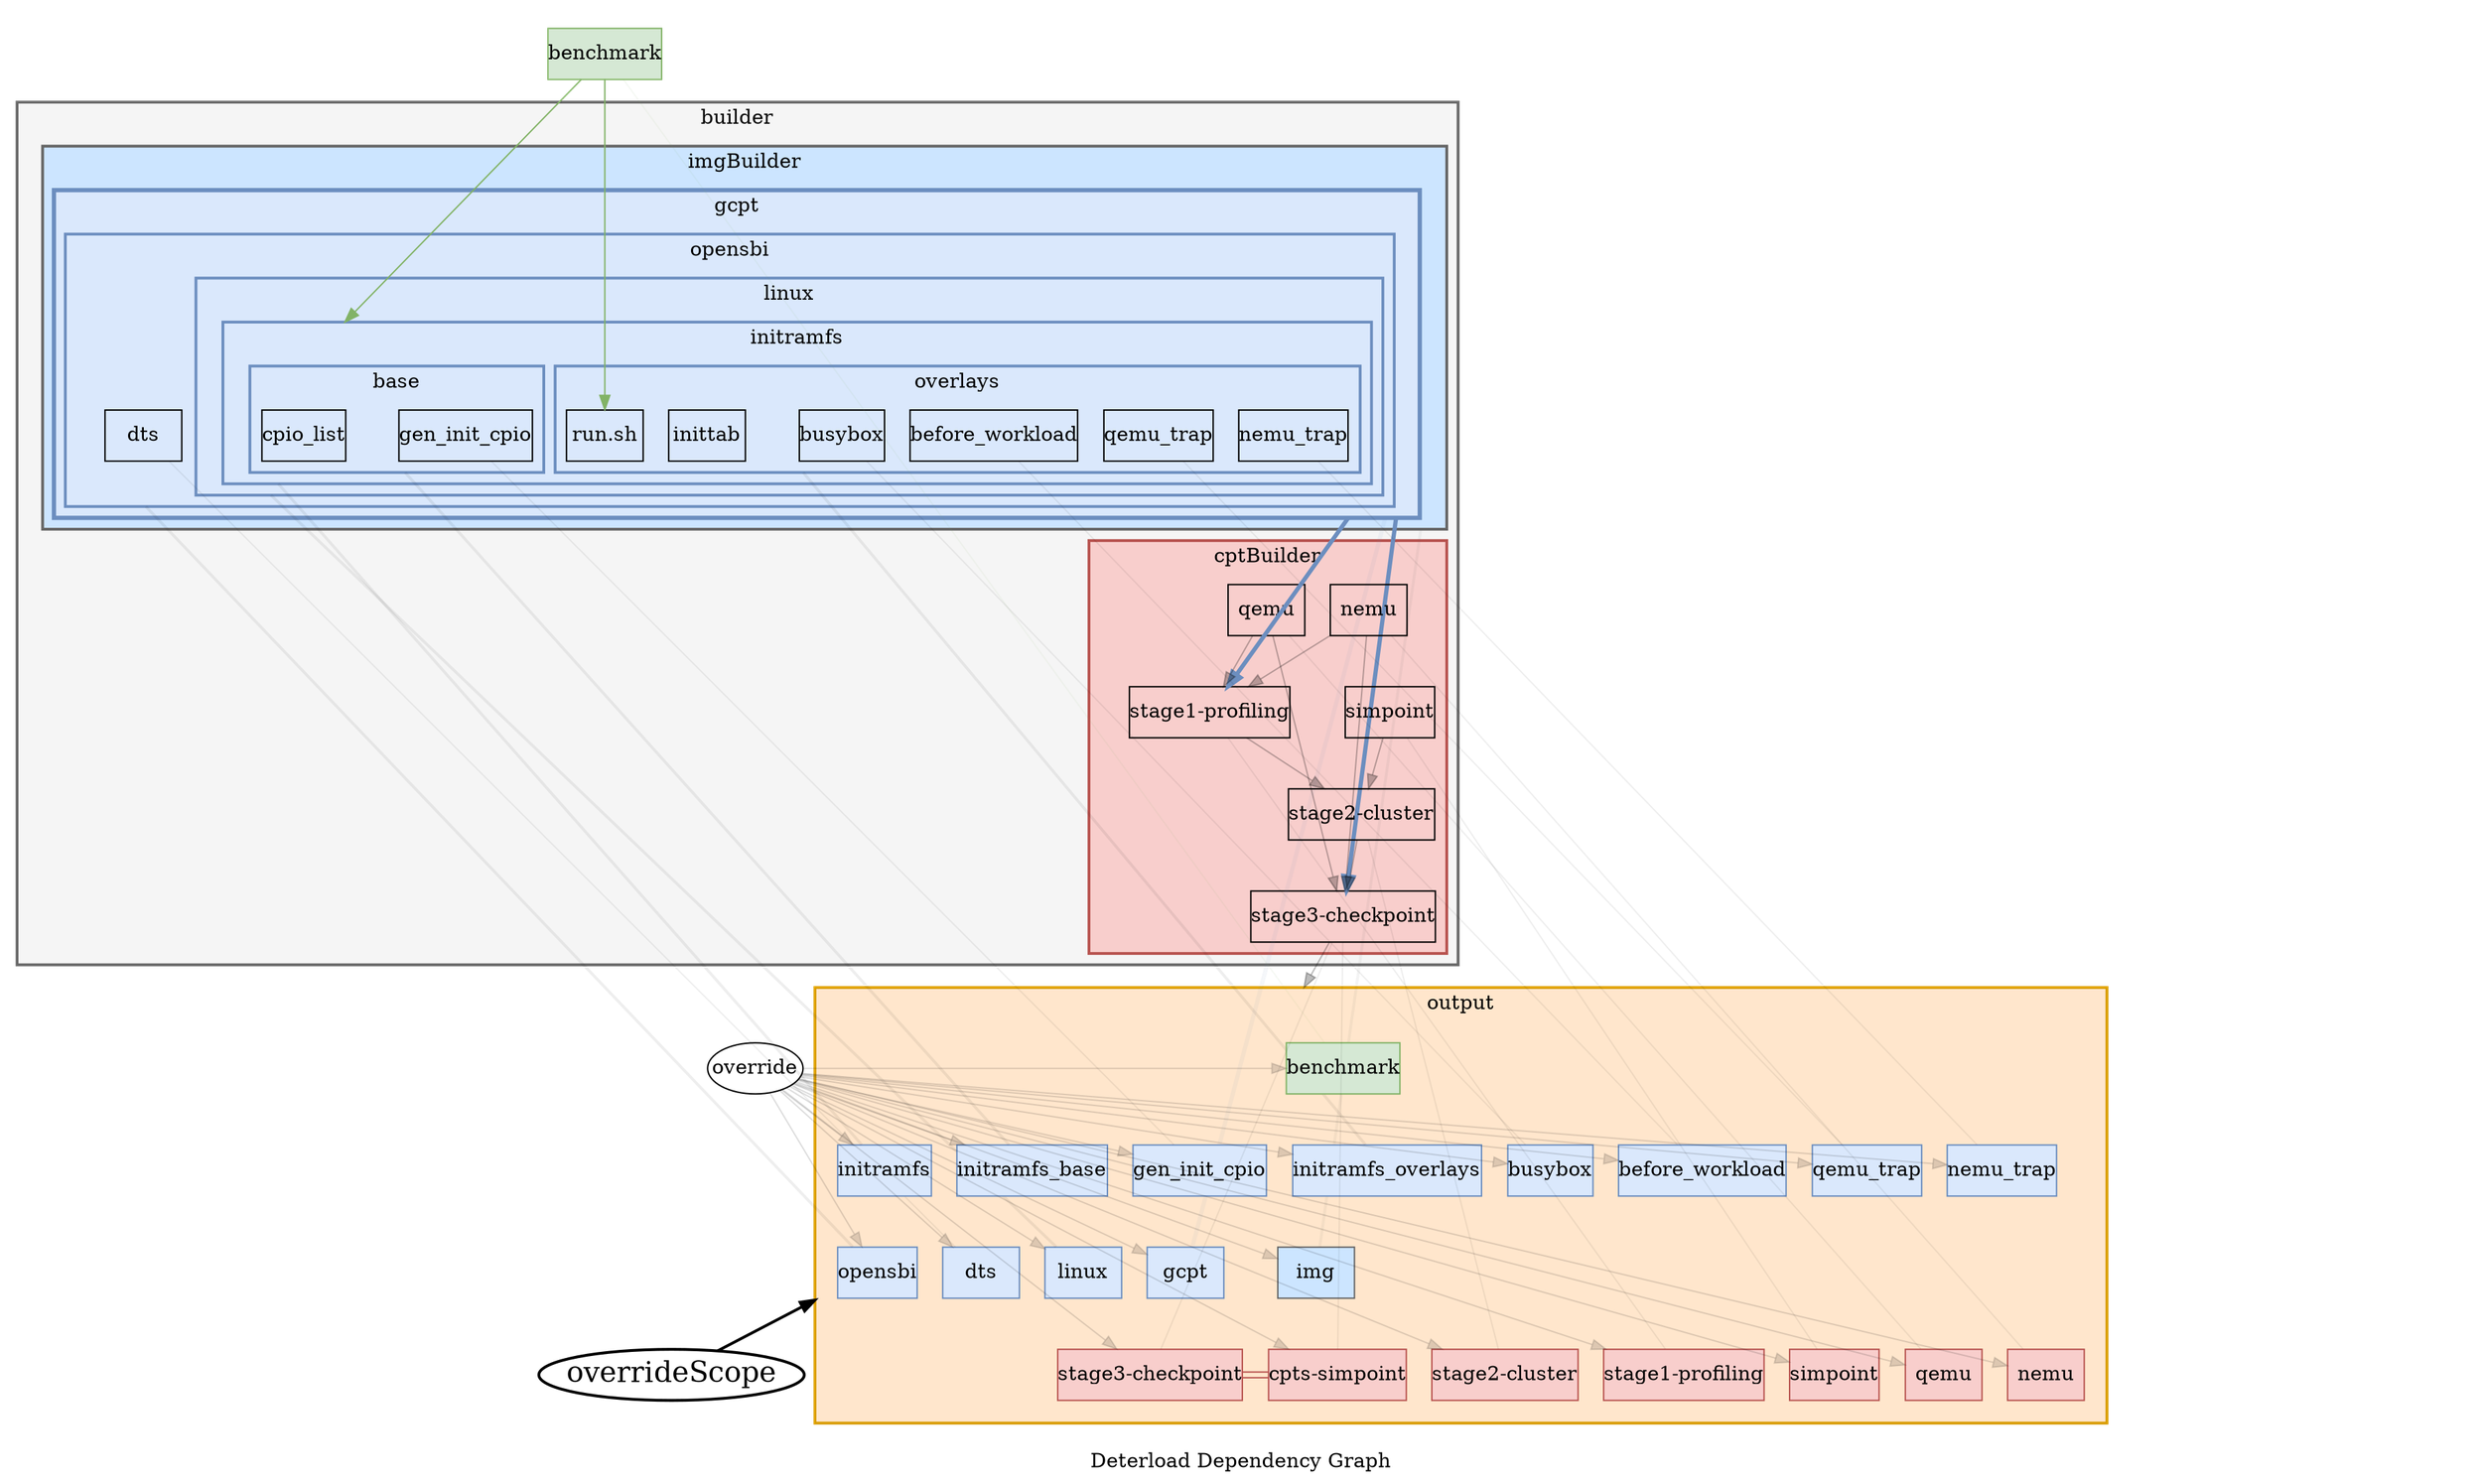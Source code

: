 digraph G {
bgcolor=transparent;
compound=True;
label="Deterload Dependency Graph";
splines=line;
node [shape=box];
edge [color="#00000044"];
node [margin=0];
subgraph cluster_builder {
bgcolor="#F5F5F5";
label=builder;
pencolor="#666666";
penwidth=2;
cluster_builder_connect_node_ [height=0, label="", margin=0, shape=none, width=0];
subgraph cluster_imgBuilder {
bgcolor="#CCE5FF";
label=imgBuilder;
pencolor="#666666";
penwidth=2;
cluster_imgBuilder_connect_node_ [height=0, label="", margin=0, shape=none, width=0];
subgraph cluster_gcpt {
bgcolor="#DAE8FC";
label=gcpt;
pencolor="#6C8EBF";
penwidth=3;
cluster_gcpt_connect_node_ [height=0, label="", margin=0, shape=none, width=0];
subgraph cluster_opensbi {
label=opensbi;
penwidth=2;
cluster_opensbi_connect_node_ [height=0, label="", margin=0, shape=none, width=0];
cluster_opensbidts [label=dts];
subgraph cluster_linux {
label=linux;
penwidth=2;
cluster_linux_connect_node_ [height=0, label="", margin=0, shape=none, width=0];
subgraph cluster_initramfs {
label=initramfs;
penwidth=2;
cluster_initramfs_connect_node_ [height=0, label="", margin=0, shape=none, width=0];
subgraph cluster_base {
label=base;
penwidth=2;
cluster_base_connect_node_ [height=0, label="", margin=0, shape=none, width=0];
cluster_basegen_init_cpio [label=gen_init_cpio];
cluster_basecpio_list [label=cpio_list];
}

subgraph cluster_overlays {
label=overlays;
penwidth=2;
cluster_overlays_connect_node_ [height=0, label="", margin=0, shape=none, width=0];
cluster_overlaysbusybox [label=busybox];
cluster_overlaysbefore_workload [label=before_workload];
cluster_overlaysqemu_trap [label=qemu_trap];
cluster_overlaysnemu_trap [label=nemu_trap];
cluster_overlaysinittab [label=inittab];
cluster_overlaysrun_sh [label="run.sh"];
}

}

}

}

}

}

subgraph cluster_cptBuilder {
bgcolor="#F8CECC";
label=cptBuilder;
pencolor="#B85450";
penwidth=2;
cluster_cptBuilder_connect_node_ [height=0, label="", margin=0, shape=none, width=0];
cluster_cptBuilderqemu [label=qemu];
cluster_cptBuildernemu [label=nemu];
"cluster_cptBuilderstage1-profiling" [label="stage1-profiling"];
cluster_cptBuildersimpoint [label=simpoint];
"cluster_cptBuilderstage2-cluster" [label="stage2-cluster"];
"cluster_cptBuilderstage3-checkpoint" [label="stage3-checkpoint"];
cluster_cptBuilderqemu -> "cluster_cptBuilderstage1-profiling";
cluster_cptBuildernemu -> "cluster_cptBuilderstage1-profiling";
cluster_cptBuildersimpoint -> "cluster_cptBuilderstage2-cluster";
"cluster_cptBuilderstage1-profiling" -> "cluster_cptBuilderstage2-cluster";
cluster_cptBuilderqemu -> "cluster_cptBuilderstage3-checkpoint";
cluster_cptBuildernemu -> "cluster_cptBuilderstage3-checkpoint";
"cluster_cptBuilderstage2-cluster" -> "cluster_cptBuilderstage3-checkpoint";
}

cluster_gcpt_connect_node_ -> "cluster_cptBuilderstage1-profiling"  [color="#6C8EBF", ltail=cluster_gcpt, penwidth=3];
cluster_gcpt_connect_node_ -> "cluster_cptBuilderstage3-checkpoint"  [color="#6C8EBF", ltail=cluster_gcpt, penwidth=3];
}

subgraph cluster_inputs {
label="";
pencolor=transparent;
penwidth=2;
cluster_inputs_connect_node_ [height=0, label="", margin=0, shape=none, width=0];
cluster_inputsbenchmark [color="#82B366", fillcolor="#D5E8D4", label=benchmark, style=filled];
}

subgraph cluster_outputs {
label="";
pencolor=transparent;
penwidth=2;
cluster_outputs_connect_node_ [height=0, label="", margin=0, shape=none, width=0];
subgraph cluster_output {
bgcolor="#FFE6CC";
label=output;
pencolor="#D79B00";
penwidth=2;
cluster_output_connect_node_ [height=0, label="", margin=0, shape=none, width=0];
subgraph cluster__level0_ {
bgcolor=transparent;
label="";
pencolor=transparent;
penwidth=2;
cluster__level0__connect_node_ [height=0, label="", margin=0, shape=none, width=0];
cluster__level0_benchmark [color="#82B366", fillcolor="#D5E8D4", label=benchmark, style=filled];
}

subgraph cluster__level1_ {
bgcolor=transparent;
label="";
pencolor=transparent;
penwidth=2;
cluster__level1__connect_node_ [height=0, label="", margin=0, shape=none, width=0];
cluster__level1_gen_init_cpio [color="#6C8EBF", fillcolor="#DAE8FC", label=gen_init_cpio, style=filled];
cluster__level1_initramfs_base [color="#6C8EBF", fillcolor="#DAE8FC", label=initramfs_base, style=filled];
cluster__level1_busybox [color="#6C8EBF", fillcolor="#DAE8FC", label=busybox, style=filled];
cluster__level1_before_workload [color="#6C8EBF", fillcolor="#DAE8FC", label=before_workload, style=filled];
cluster__level1_nemu_trap [color="#6C8EBF", fillcolor="#DAE8FC", label=nemu_trap, style=filled];
cluster__level1_qemu_trap [color="#6C8EBF", fillcolor="#DAE8FC", label=qemu_trap, style=filled];
cluster__level1_initramfs_overlays [color="#6C8EBF", fillcolor="#DAE8FC", label=initramfs_overlays, style=filled];
cluster__level1_initramfs [color="#6C8EBF", fillcolor="#DAE8FC", label=initramfs, style=filled];
}

cluster__level0__connect_node_ -> cluster__level1__connect_node_  [color=transparent, lhead=cluster__level1_, ltail=cluster__level0_, penwidth=2];
subgraph cluster__level2_ {
bgcolor=transparent;
label="";
pencolor=transparent;
penwidth=2;
cluster__level2__connect_node_ [height=0, label="", margin=0, shape=none, width=0];
cluster__level2_linux [color="#6C8EBF", fillcolor="#DAE8FC", label=linux, style=filled];
cluster__level2_dts [color="#6C8EBF", fillcolor="#DAE8FC", label=dts, style=filled];
cluster__level2_opensbi [color="#6C8EBF", fillcolor="#DAE8FC", label=opensbi, style=filled];
cluster__level2_gcpt [color="#6C8EBF", fillcolor="#DAE8FC", label=gcpt, style=filled];
cluster__level2_img [color="#666666", fillcolor="#CCE5FF", label=img, style=filled];
}

cluster__level1__connect_node_ -> cluster__level2__connect_node_  [color=transparent, lhead=cluster__level2_, ltail=cluster__level1_, penwidth=2];
subgraph cluster__level3_ {
bgcolor=transparent;
label="";
pencolor=transparent;
penwidth=2;
cluster__level3__connect_node_ [height=0, label="", margin=0, shape=none, width=0];
cluster__level3_nemu [color="#B85450", fillcolor="#F8CECC", label=nemu, style=filled];
cluster__level3_qemu [color="#B85450", fillcolor="#F8CECC", label=qemu, style=filled];
cluster__level3_simpoint [color="#B85450", fillcolor="#F8CECC", label=simpoint, style=filled];
"cluster__level3_stage1-profiling" [color="#B85450", fillcolor="#F8CECC", label="stage1-profiling", style=filled];
"cluster__level3_stage2-cluster" [color="#B85450", fillcolor="#F8CECC", label="stage2-cluster", style=filled];
"cluster__level3_stage3-checkpoint" [color="#B85450", fillcolor="#F8CECC", label="stage3-checkpoint", style=filled];
"cluster__level3_cpts-simpoint" [color="#B85450", fillcolor="#F8CECC", label="cpts-simpoint", style=filled];
"cluster__level3_stage3-checkpoint" -> "cluster__level3_cpts-simpoint"  [color="#B85450:transparent:#B85450", constraint=False, dir=none];
}

cluster__level2__connect_node_ -> cluster__level3__connect_node_  [color=transparent, lhead=cluster__level3_, ltail=cluster__level2_, penwidth=2];
}

cluster_outputsoverrideScope [color=black, fontsize=20, label=overrideScope, penwidth=2, shape=oval];
cluster_outputsoverrideScope -> cluster_output_connect_node_  [color=black, constraint=False, lhead=cluster_output, penwidth=2];
cluster__level2_dts -> cluster_outputsoverrideScope  [color=transparent];
cluster_outputsoverride [color=black, label=override, shape=oval];
cluster_outputsoverride -> cluster__level1_before_workload  [color="#00000022", constraint=False];
cluster_outputsoverride -> cluster__level0_benchmark  [color="#00000022", constraint=False];
cluster_outputsoverride -> cluster__level1_busybox  [color="#00000022", constraint=False];
cluster_outputsoverride -> "cluster__level3_cpts-simpoint"  [color="#00000022", constraint=False];
cluster_outputsoverride -> cluster__level2_dts  [color="#00000022", constraint=False];
cluster_outputsoverride -> cluster__level2_gcpt  [color="#00000022", constraint=False];
cluster_outputsoverride -> cluster__level1_gen_init_cpio  [color="#00000022", constraint=False];
cluster_outputsoverride -> cluster__level2_img  [color="#00000022", constraint=False];
cluster_outputsoverride -> cluster__level1_initramfs  [color="#00000022", constraint=False];
cluster_outputsoverride -> cluster__level1_initramfs_base  [color="#00000022", constraint=False];
cluster_outputsoverride -> cluster__level1_initramfs_overlays  [color="#00000022", constraint=False];
cluster_outputsoverride -> cluster__level2_linux  [color="#00000022", constraint=False];
cluster_outputsoverride -> cluster__level3_nemu  [color="#00000022", constraint=False];
cluster_outputsoverride -> cluster__level1_nemu_trap  [color="#00000022", constraint=False];
cluster_outputsoverride -> cluster__level2_opensbi  [color="#00000022", constraint=False];
cluster_outputsoverride -> cluster__level3_qemu  [color="#00000022", constraint=False];
cluster_outputsoverride -> cluster__level1_qemu_trap  [color="#00000022", constraint=False];
cluster_outputsoverride -> cluster__level3_simpoint  [color="#00000022", constraint=False];
cluster_outputsoverride -> "cluster__level3_stage1-profiling"  [color="#00000022", constraint=False];
cluster_outputsoverride -> "cluster__level3_stage2-cluster"  [color="#00000022", constraint=False];
cluster_outputsoverride -> "cluster__level3_stage3-checkpoint"  [color="#00000022", constraint=False];
}

cluster_inputsbenchmark -> cluster_overlaysrun_sh  [color="#82B366"];
cluster_inputsbenchmark -> cluster_initramfs_connect_node_  [color="#82B366", lhead=cluster_initramfs];
"cluster_cptBuilderstage3-checkpoint" -> cluster_output_connect_node_  [lhead=cluster_output];
cluster_inputsbenchmark -> cluster__level0_benchmark  [color="#82B36611", dir=none];
cluster_basegen_init_cpio -> cluster__level1_gen_init_cpio  [color="#00000011", dir=none];
cluster_base_connect_node_ -> cluster__level1_initramfs_base  [color="#00000011", dir=none, ltail=cluster_base, penwidth=2];
cluster_overlaysbusybox -> cluster__level1_busybox  [color="#00000011", dir=none];
cluster_overlaysbefore_workload -> cluster__level1_before_workload  [color="#00000011", dir=none];
cluster_overlaysnemu_trap -> cluster__level1_nemu_trap  [color="#00000011", dir=none];
cluster_overlaysqemu_trap -> cluster__level1_qemu_trap  [color="#00000011", dir=none];
cluster_overlays_connect_node_ -> cluster__level1_initramfs_overlays  [color="#00000011", dir=none, ltail=cluster_overlays, penwidth=2];
cluster_initramfs_connect_node_ -> cluster__level1_initramfs  [color="#00000011", dir=none, ltail=cluster_initramfs, penwidth=2];
cluster_linux_connect_node_ -> cluster__level2_linux  [color="#00000011", dir=none, ltail=cluster_linux, penwidth=2];
cluster_opensbidts -> cluster__level2_dts  [color="#00000011", dir=none];
cluster_opensbi_connect_node_ -> cluster__level2_opensbi  [color="#00000011", dir=none, ltail=cluster_opensbi, penwidth=2];
cluster_gcpt_connect_node_ -> cluster__level2_gcpt  [color="#6C8EBF11", dir=none, ltail=cluster_gcpt, penwidth=3];
cluster_imgBuilder_connect_node_ -> cluster__level2_img  [color="#66666611", dir=none, ltail=cluster_imgBuilder, penwidth=2];
cluster_cptBuildernemu -> cluster__level3_nemu  [color="#00000011", dir=none];
cluster_cptBuilderqemu -> cluster__level3_qemu  [color="#00000011", dir=none];
cluster_cptBuildersimpoint -> cluster__level3_simpoint  [color="#00000011", dir=none];
"cluster_cptBuilderstage1-profiling" -> "cluster__level3_stage1-profiling"  [color="#00000011", dir=none];
"cluster_cptBuilderstage2-cluster" -> "cluster__level3_stage2-cluster"  [color="#00000011", dir=none];
"cluster_cptBuilderstage3-checkpoint" -> "cluster__level3_stage3-checkpoint"  [color="#00000011", dir=none];
"cluster_cptBuilderstage3-checkpoint" -> "cluster__level3_cpts-simpoint"  [color="#00000011", dir=none];
cluster_imgBuilder_connect_node_ -> cluster_cptBuilderqemu  [color=transparent, ltail=cluster_imgBuilder, penwidth=2];
"cluster_cptBuilderstage3-checkpoint" -> cluster__level0_benchmark  [color=transparent];
"cluster_cptBuilderstage3-checkpoint" -> cluster__level0_benchmark  [color=transparent];
"cluster_cptBuilderstage3-checkpoint" -> cluster__level0_benchmark  [color=transparent];
"cluster_cptBuilderstage3-checkpoint" -> cluster__level0_benchmark  [color=transparent];
"cluster_cptBuilderstage3-checkpoint" -> cluster__level0_benchmark  [color=transparent];
}
